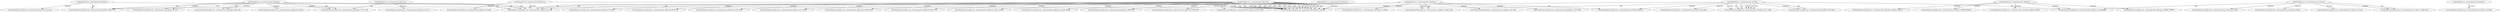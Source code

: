digraph lacunaCG {
 "rootNode@lacuna_cache/exported_f5g5re.js:," -> "FunctionExpression@lacuna_cache/exported_f5g5re.js:10,646" [label="dynamic" ];
 "rootNode@lacuna_cache/exported_f5g5re.js:," -> "FunctionDeclaration@lacuna_cache/exported_f5g5re.js:61,544" [label="dynamic" ];
 "rootNode@lacuna_cache/exported_f5g5re.js:," -> "FunctionExpression@lacuna_cache/exported_btc6ow.js:59,583" [label="tajs" ];
 "rootNode@lacuna_cache/exported_p052it.js:," -> "FunctionExpression@lacuna_cache/exported_p052it.js:10,525" [label="dynamic" ];
 "rootNode@lacuna_cache/exported_p052it.js:," -> "FunctionDeclaration@lacuna_cache/exported_f5g5re.js:61,544" [label="tajs" ];
 "rootNode@lacuna_cache/exported_p052it.js:," -> "FunctionDeclaration@lacuna_cache/exported_nib1f6.js:1564,1751" [label="tajs" ];
 "rootNode@lacuna_cache/exported_d8tzs0.js:," -> "FunctionExpression@lacuna_cache/exported_d8tzs0.js:10,14991" [label="dynamic" ];
 "rootNode@lacuna_cache/exported_d8tzs0.js:," -> "FunctionExpression@lacuna_cache/exported_d8tzs0.js:59,14767" [label="dynamic" ];
 "rootNode@lacuna_cache/exported_d8tzs0.js:," -> "FunctionExpression@lacuna_cache/exported_d8tzs0.js:439,14678" [label="dynamic" ];
 "rootNode@lacuna_cache/exported_d8tzs0.js:," -> "FunctionExpression@lacuna_cache/exported_d8tzs0.js:473,14656" [label="dynamic" ];
 "rootNode@lacuna_cache/exported_d8tzs0.js:," -> "FunctionExpression@lacuna_cache/exported_d8tzs0.js:14089,14417" [label="dynamic" ];
 "rootNode@lacuna_cache/exported_d8tzs0.js:," -> "FunctionExpression@lacuna_cache/exported_d8tzs0.js:979,1175" [label="dynamic" ];
 "rootNode@lacuna_cache/exported_d8tzs0.js:," -> "FunctionExpression@lacuna_cache/exported_d8tzs0.js:14251,14355" [label="dynamic" ];
 "rootNode@lacuna_cache/exported_d8tzs0.js:," -> "FunctionExpression@lacuna_cache/exported_d8tzs0.js:12120,14044" [label="dynamic" ];
 "rootNode@lacuna_cache/exported_d8tzs0.js:," -> "FunctionExpression@lacuna_cache/exported_d8tzs0.js:1594,1873" [label="dynamic" ];
 "rootNode@lacuna_cache/exported_d8tzs0.js:," -> "FunctionExpression@lacuna_cache/exported_d8tzs0.js:8344,9767" [label="dynamic" ];
 "rootNode@lacuna_cache/exported_d8tzs0.js:," -> "FunctionExpression@lacuna_cache/exported_d8tzs0.js:5547,6393" [label="dynamic" ];
 "rootNode@lacuna_cache/exported_d8tzs0.js:," -> "FunctionExpression@lacuna_cache/exported_btc6ow.js:59,583" [label="tajs" ];
 "rootNode@lacuna_cache/exported_d8tzs0.js:," -> "FunctionExpression@lacuna_cache/exported_btc6ow.js:59,583" [label="tajs" ];
 "rootNode@lacuna_cache/exported_d8tzs0.js:," -> "FunctionExpression@lacuna_cache/exported_btc6ow.js:59,583" [label="tajs" ];
 "rootNode@lacuna_cache/exported_d8tzs0.js:," -> "FunctionExpression@lacuna_cache/exported_btc6ow.js:59,583" [label="tajs" ];
 "rootNode@lacuna_cache/exported_d8tzs0.js:," -> "FunctionExpression@lacuna_cache/exported_btc6ow.js:59,583" [label="tajs" ];
 "rootNode@lacuna_cache/exported_d8tzs0.js:," -> "FunctionExpression@lacuna_cache/exported_btc6ow.js:59,583" [label="tajs" ];
 "rootNode@lacuna_cache/exported_d8tzs0.js:," -> "FunctionExpression@lacuna_cache/exported_btc6ow.js:59,583" [label="tajs" ];
 "rootNode@lacuna_cache/exported_d8tzs0.js:," -> "FunctionExpression@lacuna_cache/exported_btc6ow.js:59,583" [label="tajs" ];
 "rootNode@lacuna_cache/exported_d8tzs0.js:," -> "FunctionExpression@lacuna_cache/exported_btc6ow.js:59,583" [label="tajs" ];
 "rootNode@lacuna_cache/exported_d8tzs0.js:," -> "FunctionExpression@lacuna_cache/exported_btc6ow.js:59,583" [label="tajs" ];
 "rootNode@lacuna_cache/exported_d8tzs0.js:," -> "FunctionExpression@lacuna_cache/exported_btc6ow.js:59,583" [label="tajs" ];
 "rootNode@lacuna_cache/exported_d8tzs0.js:," -> "FunctionExpression@lacuna_cache/exported_btc6ow.js:59,583" [label="tajs" ];
 "rootNode@lacuna_cache/exported_d8tzs0.js:," -> "FunctionExpression@lacuna_cache/exported_btc6ow.js:59,583" [label="tajs" ];
 "rootNode@lacuna_cache/exported_d8tzs0.js:," -> "FunctionExpression@lacuna_cache/exported_btc6ow.js:59,583" [label="tajs" ];
 "rootNode@lacuna_cache/exported_d8tzs0.js:," -> "FunctionExpression@lacuna_cache/exported_btc6ow.js:59,583" [label="tajs" ];
 "rootNode@lacuna_cache/exported_d8tzs0.js:," -> "FunctionExpression@lacuna_cache/exported_btc6ow.js:59,583" [label="tajs" ];
 "rootNode@lacuna_cache/exported_d8tzs0.js:," -> "FunctionExpression@lacuna_cache/exported_btc6ow.js:59,583" [label="tajs" ];
 "rootNode@lacuna_cache/exported_d8tzs0.js:," -> "FunctionExpression@lacuna_cache/exported_btc6ow.js:59,583" [label="tajs" ];
 "rootNode@lacuna_cache/exported_d8tzs0.js:," -> "FunctionExpression@lacuna_cache/exported_btc6ow.js:59,583" [label="tajs" ];
 "rootNode@lacuna_cache/exported_d8tzs0.js:," -> "FunctionExpression@lacuna_cache/exported_btc6ow.js:59,583" [label="tajs" ];
 "rootNode@lacuna_cache/exported_p2i2p9.js:," -> "FunctionExpression@lacuna_cache/exported_p2i2p9.js:10,2276" [label="dynamic" ];
 "rootNode@lacuna_cache/exported_p2i2p9.js:," -> "FunctionDeclaration@lacuna_cache/exported_p2i2p9.js:1475,1744" [label="dynamic" ];
 "rootNode@lacuna_cache/exported_p2i2p9.js:," -> "FunctionDeclaration@lacuna_cache/exported_p2i2p9.js:35,376" [label="dynamic" ];
 "rootNode@lacuna_cache/exported_p2i2p9.js:," -> "FunctionDeclaration@lacuna_cache/exported_p2i2p9.js:390,1461" [label="dynamic" ];
 "rootNode@lacuna_cache/exported_p2i2p9.js:," -> "FunctionDeclaration@lacuna_cache/exported_f5g5re.js:61,544" [label="tajs" ];
 "rootNode@lacuna_cache/exported_p2i2p9.js:," -> "FunctionDeclaration@lacuna_cache/exported_f5g5re.js:61,544" [label="tajs" ];
 "rootNode@lacuna_cache/exported_p2i2p9.js:," -> "FunctionDeclaration@lacuna_cache/exported_nib1f6.js:1564,1751" [label="tajs" ];
 "rootNode@lacuna_cache/exported_p2i2p9.js:," -> "FunctionDeclaration@lacuna_cache/exported_p2i2p9.js:35,376" [label="tajs" ];
 "rootNode@lacuna_cache/exported_p2i2p9.js:," -> "FunctionDeclaration@lacuna_cache/exported_p2i2p9.js:390,1461" [label="tajs" ];
 "rootNode@lacuna_cache/exported_p2i2p9.js:," -> "FunctionDeclaration@lacuna_cache/exported_p2i2p9.js:1475,1744" [label="tajs" ];
 "rootNode@lacuna_cache/exported_xm3s9b.js:," -> "FunctionExpression@lacuna_cache/exported_xm3s9b.js:115,489" [label="dynamic" ];
 "rootNode@lacuna_cache/exported_nib1f6.js:," -> "FunctionExpression@lacuna_cache/exported_nib1f6.js:342,454" [label="dynamic" ];
 "rootNode@lacuna_cache/exported_nib1f6.js:," -> "FunctionExpression@lacuna_cache/exported_nib1f6.js:1102,3561" [label="dynamic" ];
 "rootNode@lacuna_cache/exported_nib1f6.js:," -> "FunctionDeclaration@lacuna_cache/exported_nib1f6.js:1231,1546" [label="dynamic" ];
 "rootNode@lacuna_cache/exported_nib1f6.js:," -> "FunctionDeclaration@lacuna_cache/exported_nib1f6.js:1564,1751" [label="dynamic" ];
 "rootNode@lacuna_cache/exported_nib1f6.js:," -> "FunctionExpression@lacuna_cache/exported_nib1f6.js:792,1056" [label="dynamic" ];
 "rootNode@lacuna_cache/exported_nib1f6.js:," -> "FunctionExpression@lacuna_cache/exported_4tb7j8.js:162,186590" [label="tajs" ];
 "rootNode@lacuna_cache/exported_nib1f6.js:," -> "FunctionExpression@lacuna_cache/exported_btc6ow.js:59,583" [label="tajs" ];
 "rootNode@lacuna_cache/exported_nib1f6.js:," -> "FunctionExpression@lacuna_cache/exported_nib1f6.js:792,1056" [label="tajs" ];
 "rootNode@lacuna_cache/exported_nib1f6.js:," -> "FunctionDeclaration@lacuna_cache/exported_nib1f6.js:1231,1546" [label="tajs" ];
 "rootNode@lacuna_cache/exported_nib1f6.js:," -> "FunctionDeclaration@lacuna_cache/exported_nib1f6.js:1231,1546" [label="tajs" ];
 "rootNode@lacuna_cache/exported_nib1f6.js:," -> "FunctionDeclaration@lacuna_cache/exported_nib1f6.js:1231,1546" [label="tajs" ];
 "rootNode@lacuna_cache/exported_nib1f6.js:," -> "FunctionDeclaration@lacuna_cache/exported_nib1f6.js:1231,1546" [label="tajs" ];
 "rootNode@lacuna_cache/exported_nib1f6.js:," -> "FunctionDeclaration@lacuna_cache/exported_nib1f6.js:1231,1546" [label="tajs" ];
 "rootNode@lacuna_cache/exported_nib1f6.js:," -> "FunctionDeclaration@lacuna_cache/exported_nib1f6.js:1231,1546" [label="tajs" ];
 "rootNode@lacuna_cache/exported_4tb7j8.js:," -> "FunctionExpression@lacuna_cache/exported_4tb7j8.js:162,186590" [label="dynamic" ];
 "rootNode@lacuna_cache/exported_4tb7j8.js:," -> "FunctionExpression@lacuna_cache/exported_4tb7j8.js:182043,182410" [label="dynamic" ];
 "rootNode@lacuna_cache/exported_4tb7j8.js:," -> "FunctionExpression@lacuna_cache/exported_4tb7j8.js:185686,186020" [label="dynamic" ];
 "rootNode@lacuna_cache/exported_4tb7j8.js:," -> "FunctionExpression@lacuna_cache/exported_4tb7j8.js:185882,185999" [label="dynamic" ];
 "rootNode@lacuna_cache/exported_4tb7j8.js:," -> "FunctionExpression@lacuna_cache/exported_4tb7j8.js:186052,186570" [label="dynamic" ];
 "rootNode@lacuna_cache/exported_btc6ow.js:," -> "FunctionExpression@lacuna_cache/exported_btc6ow.js:59,583" [label="dynamic" ];
 "rootNode@lacuna_cache/exported_a1wben.js:," -> "FunctionExpression@lacuna_cache/exported_a1wben.js:10,2555" [label="dynamic" ];
 "rootNode@lacuna_cache/exported_a1wben.js:," -> "FunctionDeclaration@lacuna_cache/exported_a1wben.js:35,638" [label="dynamic" ];
 "rootNode@lacuna_cache/exported_a1wben.js:," -> "FunctionExpression@lacuna_cache/exported_a1wben.js:170,257" [label="dynamic" ];
 "rootNode@lacuna_cache/exported_a1wben.js:," -> "FunctionDeclaration@lacuna_cache/exported_a1wben.js:1849,2340" [label="dynamic" ];
 "rootNode@lacuna_cache/exported_a1wben.js:," -> "FunctionExpression@lacuna_cache/exported_4tb7j8.js:162,186590" [label="tajs" ];
 "rootNode@lacuna_cache/exported_a1wben.js:," -> "FunctionDeclaration@lacuna_cache/exported_a1wben.js:1849,2340" [label="tajs" ];
 "rootNode@lacuna_cache/exported_mfxddz.js:," -> "FunctionExpression@lacuna_cache/exported_mfxddz.js:10,2059" [label="dynamic" ];
 "rootNode@lacuna_cache/exported_mfxddz.js:," -> "FunctionDeclaration@lacuna_cache/exported_mfxddz.js:1660,1782" [label="dynamic" ];
 "rootNode@lacuna_cache/exported_mfxddz.js:," -> "FunctionDeclaration@lacuna_cache/exported_mfxddz.js:35,1106" [label="dynamic" ];
 "rootNode@lacuna_cache/exported_mfxddz.js:," -> "FunctionDeclaration@lacuna_cache/exported_mfxddz.js:1120,1646" [label="dynamic" ];
 "rootNode@lacuna_cache/exported_mfxddz.js:," -> "FunctionDeclaration@lacuna_cache/exported_f5g5re.js:61,544" [label="tajs" ];
 "rootNode@lacuna_cache/exported_mfxddz.js:," -> "FunctionDeclaration@lacuna_cache/exported_f5g5re.js:61,544" [label="tajs" ];
 "rootNode@lacuna_cache/exported_mfxddz.js:," -> "FunctionDeclaration@lacuna_cache/exported_f5g5re.js:61,544" [label="tajs" ];
 "rootNode@lacuna_cache/exported_mfxddz.js:," -> "FunctionDeclaration@lacuna_cache/exported_mfxddz.js:1660,1782" [label="tajs" ];
 "rootNode@lacuna_cache/exported_mfxddz.js:," -> "FunctionExpression@lacuna_cache/exported_nib1f6.js:342,454" [label="tajs" ];
 "rootNode@lacuna_cache/exported_q5ym7j.js:," -> "FunctionExpression@lacuna_cache/exported_q5ym7j.js:10,175" [label="dynamic" ];
 "rootNode@lacuna_cache/exported_q5ym7j.js:," -> "FunctionDeclaration@lacuna_cache/exported_p2i2p9.js:1475,1744" [label="tajs" ];
 }